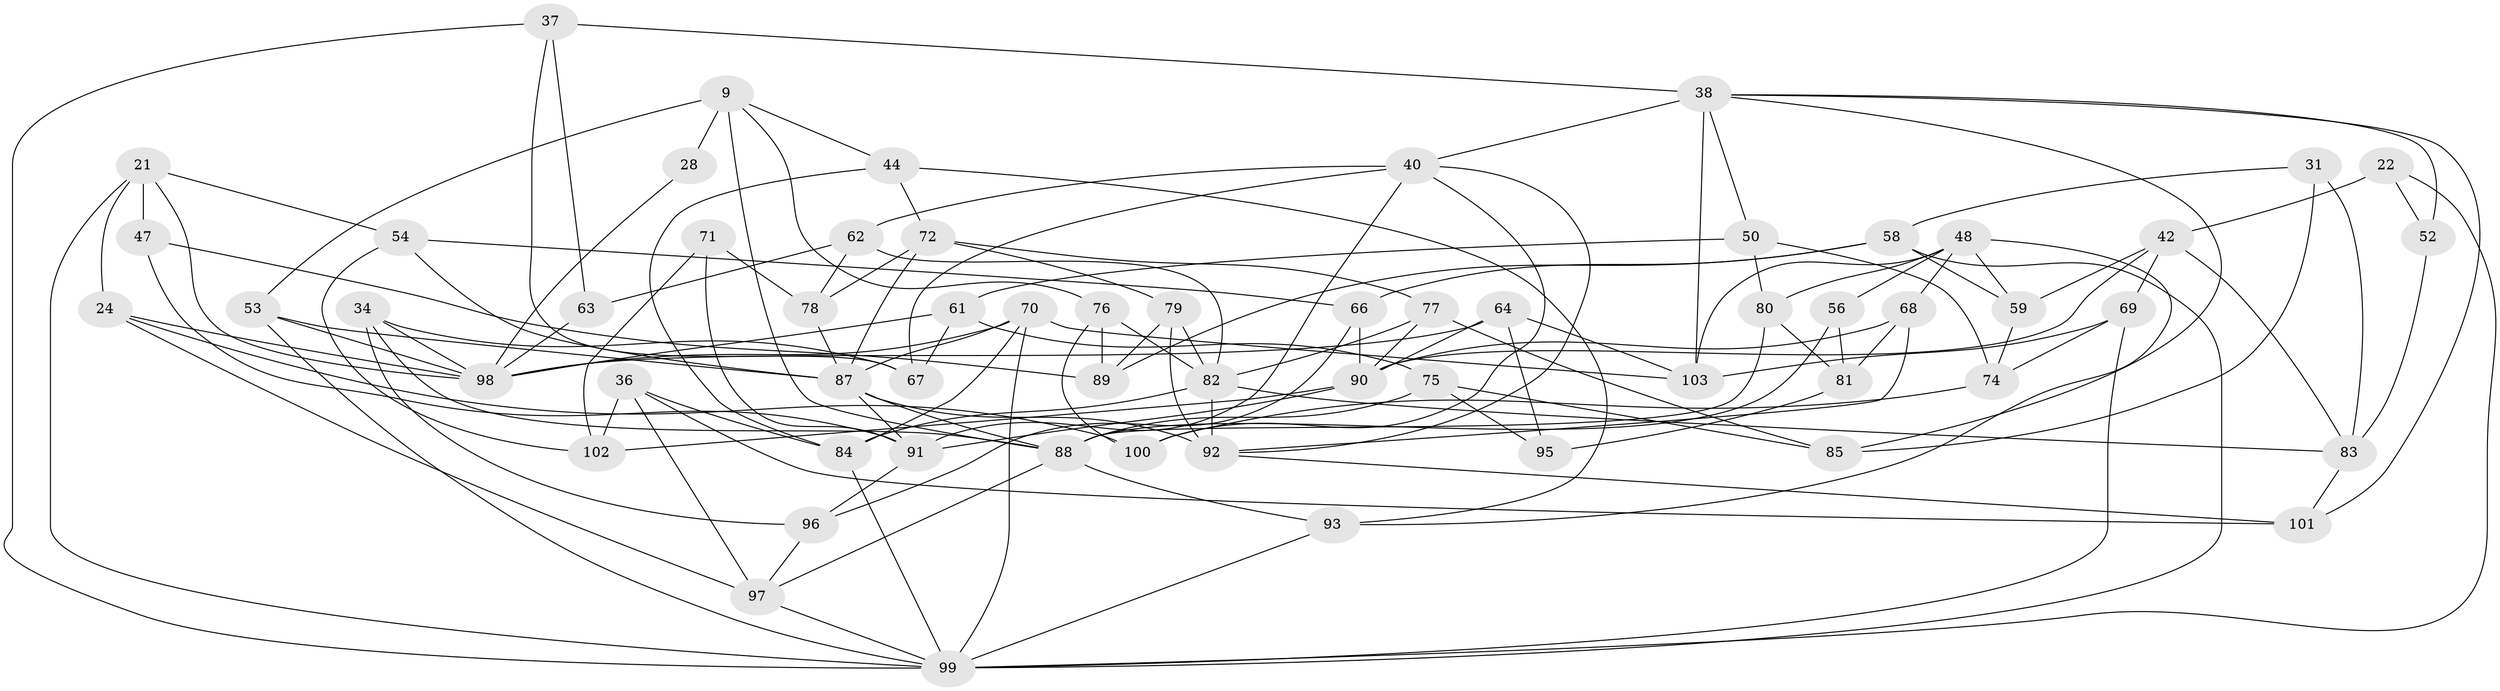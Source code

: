 // original degree distribution, {4: 1.0}
// Generated by graph-tools (version 1.1) at 2025/03/03/04/25 22:03:14]
// undirected, 61 vertices, 140 edges
graph export_dot {
graph [start="1"]
  node [color=gray90,style=filled];
  9 [super="+4"];
  21 [super="+3"];
  22;
  24 [super="+12"];
  28;
  31;
  34;
  36;
  37;
  38 [super="+32"];
  40 [super="+1+18"];
  42 [super="+19"];
  44;
  47;
  48 [super="+30"];
  50;
  52;
  53;
  54;
  56;
  58 [super="+6"];
  59;
  61;
  62;
  63;
  64;
  66;
  67;
  68;
  69;
  70 [super="+45"];
  71;
  72 [super="+7"];
  74;
  75;
  76;
  77;
  78 [super="+57"];
  79 [super="+73"];
  80;
  81 [super="+49"];
  82 [super="+11+43"];
  83 [super="+2"];
  84 [super="+26"];
  85;
  87 [super="+10+46"];
  88 [super="+13+60"];
  89;
  90 [super="+23+55"];
  91 [super="+39+51"];
  92 [super="+35+41"];
  93;
  95;
  96;
  97 [super="+14"];
  98 [super="+27+29+86"];
  99 [super="+65+17"];
  100;
  101;
  102;
  103 [super="+94"];
  9 -- 28 [weight=2];
  9 -- 53;
  9 -- 44;
  9 -- 76;
  9 -- 88;
  21 -- 98;
  21 -- 47 [weight=2];
  21 -- 54;
  21 -- 99;
  21 -- 24;
  22 -- 42 [weight=2];
  22 -- 52;
  22 -- 99;
  24 -- 100;
  24 -- 97 [weight=2];
  24 -- 98 [weight=2];
  28 -- 98 [weight=2];
  31 -- 58 [weight=2];
  31 -- 83;
  31 -- 85;
  34 -- 88;
  34 -- 67;
  34 -- 96;
  34 -- 98;
  36 -- 84;
  36 -- 102;
  36 -- 97;
  36 -- 101;
  37 -- 67;
  37 -- 63;
  37 -- 99;
  37 -- 38;
  38 -- 85;
  38 -- 50;
  38 -- 52;
  38 -- 101;
  38 -- 103 [weight=2];
  38 -- 40;
  40 -- 100;
  40 -- 62;
  40 -- 92 [weight=2];
  40 -- 67;
  40 -- 91 [weight=2];
  42 -- 83;
  42 -- 59;
  42 -- 69;
  42 -- 90;
  44 -- 93;
  44 -- 72;
  44 -- 84;
  47 -- 89;
  47 -- 91;
  48 -- 93;
  48 -- 80;
  48 -- 103;
  48 -- 56;
  48 -- 59;
  48 -- 68;
  50 -- 80;
  50 -- 61;
  50 -- 74;
  52 -- 83 [weight=2];
  53 -- 87;
  53 -- 98;
  53 -- 99;
  54 -- 87;
  54 -- 66;
  54 -- 102;
  56 -- 81 [weight=2];
  56 -- 88;
  58 -- 59;
  58 -- 89;
  58 -- 66;
  58 -- 99;
  59 -- 74;
  61 -- 67;
  61 -- 75;
  61 -- 98;
  62 -- 78;
  62 -- 82;
  62 -- 63;
  63 -- 98 [weight=2];
  64 -- 90;
  64 -- 95;
  64 -- 103;
  64 -- 98;
  66 -- 96;
  66 -- 90;
  68 -- 81;
  68 -- 90;
  68 -- 92;
  69 -- 74;
  69 -- 99;
  69 -- 103;
  70 -- 103;
  70 -- 98 [weight=3];
  70 -- 99;
  70 -- 84;
  70 -- 87 [weight=2];
  71 -- 102;
  71 -- 78 [weight=2];
  71 -- 91;
  72 -- 77;
  72 -- 78 [weight=2];
  72 -- 87;
  72 -- 79;
  74 -- 100;
  75 -- 95;
  75 -- 85;
  75 -- 88;
  76 -- 89;
  76 -- 100;
  76 -- 82;
  77 -- 82;
  77 -- 85;
  77 -- 90;
  78 -- 87;
  79 -- 82;
  79 -- 92 [weight=3];
  79 -- 89;
  80 -- 81;
  80 -- 88;
  81 -- 95 [weight=2];
  82 -- 84 [weight=2];
  82 -- 83;
  82 -- 92;
  83 -- 101;
  84 -- 99;
  87 -- 88;
  87 -- 91;
  87 -- 92 [weight=2];
  88 -- 93;
  88 -- 97;
  90 -- 91 [weight=2];
  90 -- 102;
  91 -- 96;
  92 -- 101;
  93 -- 99;
  96 -- 97;
  97 -- 99;
}
